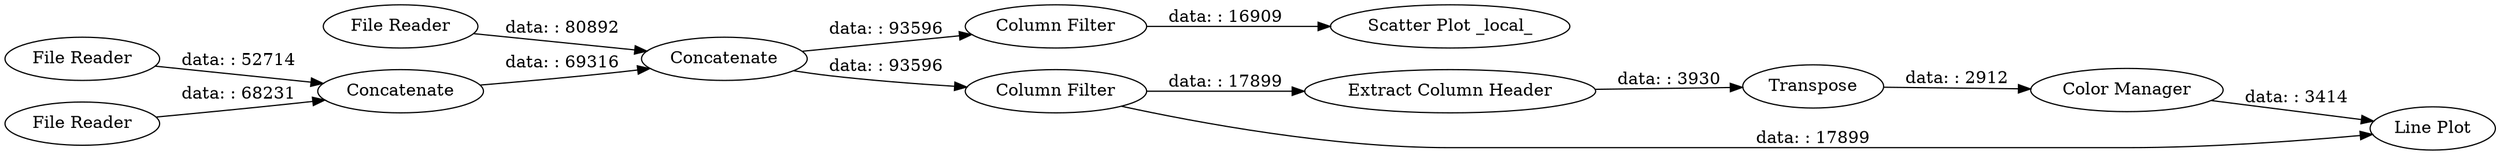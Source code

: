 digraph {
	"-4138304513271752519_13" [label="Scatter Plot _local_"]
	"-4138304513271752519_19" [label=Transpose]
	"-4138304513271752519_23" [label="Extract Column Header"]
	"-4138304513271752519_18" [label="File Reader"]
	"-4138304513271752519_14" [label="Column Filter"]
	"-4138304513271752519_12" [label="File Reader"]
	"-4138304513271752519_22" [label="Line Plot"]
	"-4138304513271752519_16" [label=Concatenate]
	"-4138304513271752519_17" [label="File Reader"]
	"-4138304513271752519_20" [label=Concatenate]
	"-4138304513271752519_24" [label="Color Manager"]
	"-4138304513271752519_15" [label="Column Filter"]
	"-4138304513271752519_12" -> "-4138304513271752519_20" [label="data: : 68231"]
	"-4138304513271752519_17" -> "-4138304513271752519_16" [label="data: : 80892"]
	"-4138304513271752519_18" -> "-4138304513271752519_20" [label="data: : 52714"]
	"-4138304513271752519_14" -> "-4138304513271752519_13" [label="data: : 16909"]
	"-4138304513271752519_16" -> "-4138304513271752519_15" [label="data: : 93596"]
	"-4138304513271752519_24" -> "-4138304513271752519_22" [label="data: : 3414"]
	"-4138304513271752519_23" -> "-4138304513271752519_19" [label="data: : 3930"]
	"-4138304513271752519_15" -> "-4138304513271752519_22" [label="data: : 17899"]
	"-4138304513271752519_15" -> "-4138304513271752519_23" [label="data: : 17899"]
	"-4138304513271752519_16" -> "-4138304513271752519_14" [label="data: : 93596"]
	"-4138304513271752519_20" -> "-4138304513271752519_16" [label="data: : 69316"]
	"-4138304513271752519_19" -> "-4138304513271752519_24" [label="data: : 2912"]
	rankdir=LR
}
